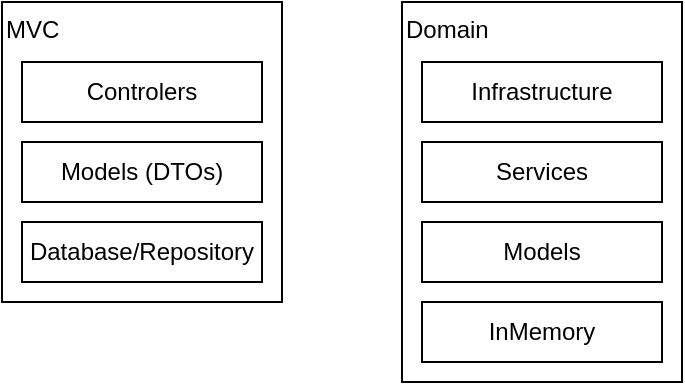 <mxfile version="26.0.14">
  <diagram name="Page-1" id="5f0bae14-7c28-e335-631c-24af17079c00">
    <mxGraphModel dx="1434" dy="772" grid="1" gridSize="10" guides="1" tooltips="1" connect="1" arrows="1" fold="1" page="1" pageScale="1" pageWidth="1100" pageHeight="850" background="none" math="0" shadow="0">
      <root>
        <mxCell id="0" />
        <mxCell id="1" parent="0" />
        <mxCell id="9L9lPLj24FGyvi-ZWawi-1" value="Domain" style="rounded=0;whiteSpace=wrap;html=1;align=left;verticalAlign=top;" vertex="1" parent="1">
          <mxGeometry x="420" y="70" width="140" height="190" as="geometry" />
        </mxCell>
        <mxCell id="9L9lPLj24FGyvi-ZWawi-2" value="Infrastructure" style="rounded=0;whiteSpace=wrap;html=1;" vertex="1" parent="1">
          <mxGeometry x="430" y="100" width="120" height="30" as="geometry" />
        </mxCell>
        <mxCell id="9L9lPLj24FGyvi-ZWawi-3" value="Services" style="rounded=0;whiteSpace=wrap;html=1;" vertex="1" parent="1">
          <mxGeometry x="430" y="140" width="120" height="30" as="geometry" />
        </mxCell>
        <mxCell id="9L9lPLj24FGyvi-ZWawi-4" value="Models" style="rounded=0;whiteSpace=wrap;html=1;" vertex="1" parent="1">
          <mxGeometry x="430" y="180" width="120" height="30" as="geometry" />
        </mxCell>
        <mxCell id="9L9lPLj24FGyvi-ZWawi-5" value="MVC" style="rounded=0;whiteSpace=wrap;html=1;align=left;verticalAlign=top;" vertex="1" parent="1">
          <mxGeometry x="220" y="70" width="140" height="150" as="geometry" />
        </mxCell>
        <mxCell id="9L9lPLj24FGyvi-ZWawi-6" value="Controlers" style="rounded=0;whiteSpace=wrap;html=1;" vertex="1" parent="1">
          <mxGeometry x="230" y="100" width="120" height="30" as="geometry" />
        </mxCell>
        <mxCell id="9L9lPLj24FGyvi-ZWawi-7" value="Models (DTOs)" style="rounded=0;whiteSpace=wrap;html=1;" vertex="1" parent="1">
          <mxGeometry x="230" y="140" width="120" height="30" as="geometry" />
        </mxCell>
        <mxCell id="9L9lPLj24FGyvi-ZWawi-8" value="Database/Repository" style="rounded=0;whiteSpace=wrap;html=1;" vertex="1" parent="1">
          <mxGeometry x="230" y="180" width="120" height="30" as="geometry" />
        </mxCell>
        <mxCell id="9L9lPLj24FGyvi-ZWawi-9" value="InMemory" style="rounded=0;whiteSpace=wrap;html=1;" vertex="1" parent="1">
          <mxGeometry x="430" y="220" width="120" height="30" as="geometry" />
        </mxCell>
      </root>
    </mxGraphModel>
  </diagram>
</mxfile>
